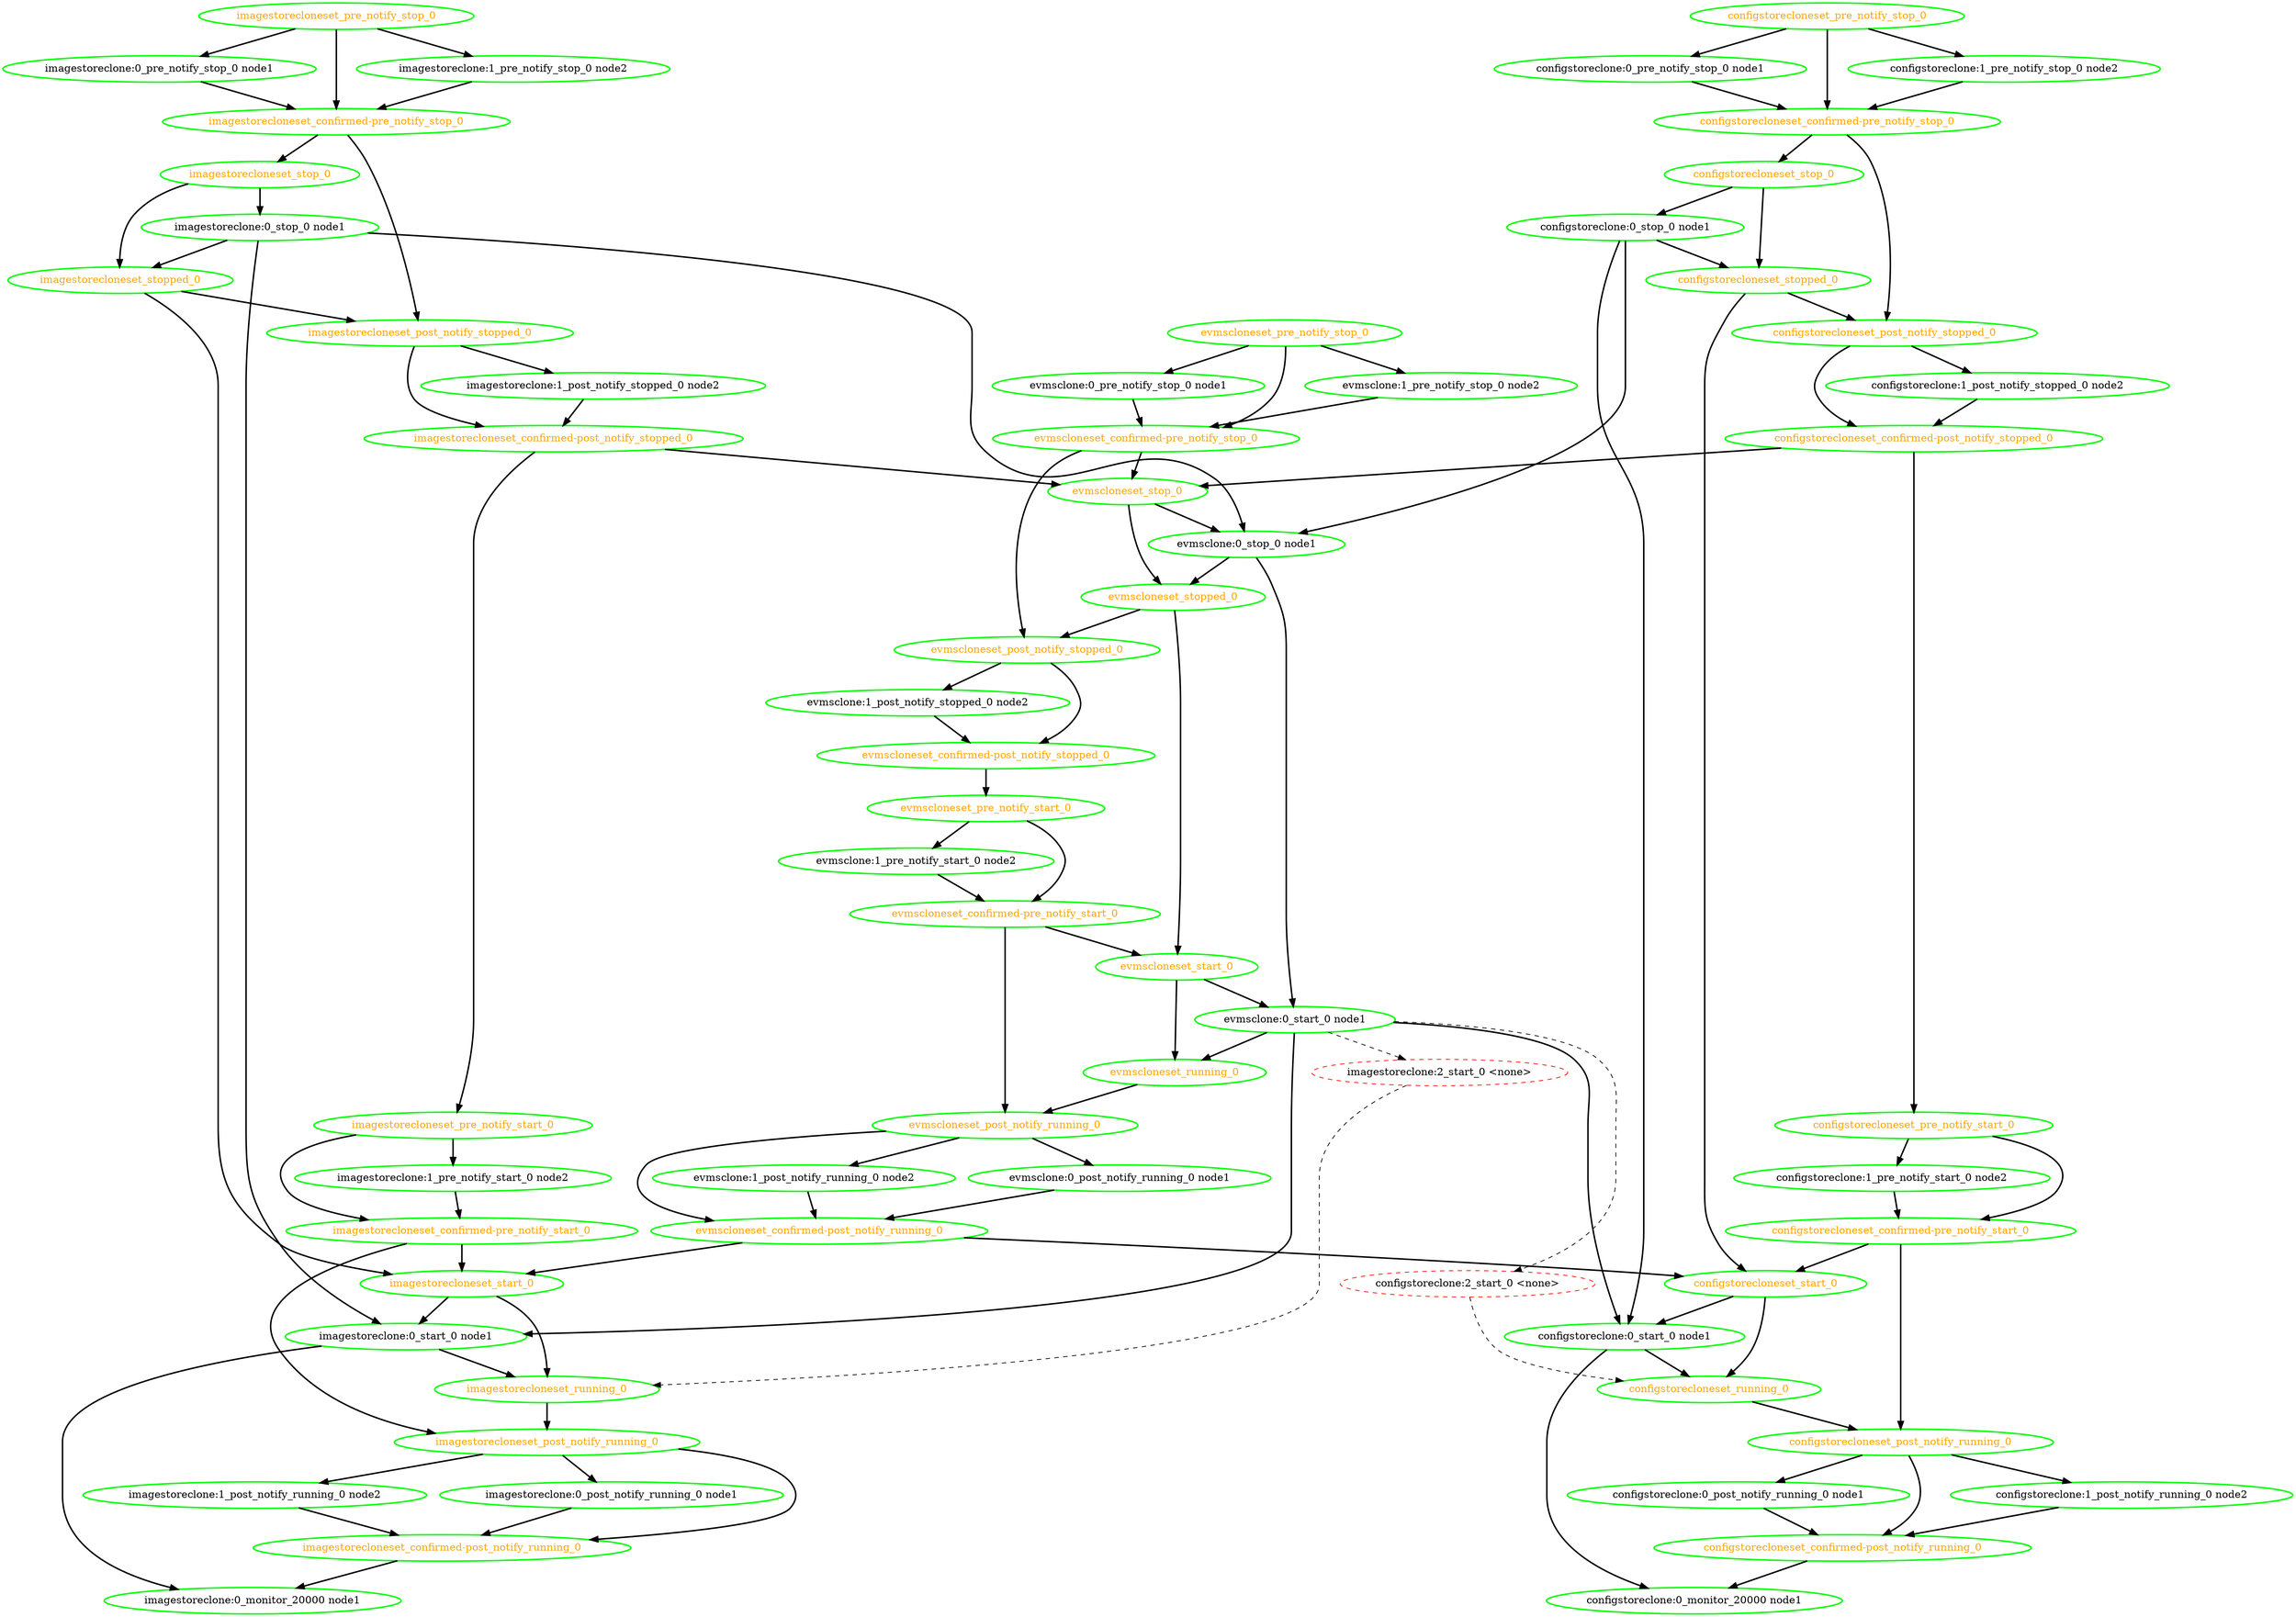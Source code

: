  digraph "g" {
"configstoreclone:0_monitor_20000 node1" [ style=bold color="green" fontcolor="black"]
"configstoreclone:0_post_notify_running_0 node1" -> "configstorecloneset_confirmed-post_notify_running_0" [ style = bold]
"configstoreclone:0_post_notify_running_0 node1" [ style=bold color="green" fontcolor="black"]
"configstoreclone:0_pre_notify_stop_0 node1" -> "configstorecloneset_confirmed-pre_notify_stop_0" [ style = bold]
"configstoreclone:0_pre_notify_stop_0 node1" [ style=bold color="green" fontcolor="black"]
"configstoreclone:0_start_0 node1" -> "configstoreclone:0_monitor_20000 node1" [ style = bold]
"configstoreclone:0_start_0 node1" -> "configstorecloneset_running_0" [ style = bold]
"configstoreclone:0_start_0 node1" [ style=bold color="green" fontcolor="black"]
"configstoreclone:0_stop_0 node1" -> "configstoreclone:0_start_0 node1" [ style = bold]
"configstoreclone:0_stop_0 node1" -> "configstorecloneset_stopped_0" [ style = bold]
"configstoreclone:0_stop_0 node1" -> "evmsclone:0_stop_0 node1" [ style = bold]
"configstoreclone:0_stop_0 node1" [ style=bold color="green" fontcolor="black"]
"configstoreclone:1_post_notify_running_0 node2" -> "configstorecloneset_confirmed-post_notify_running_0" [ style = bold]
"configstoreclone:1_post_notify_running_0 node2" [ style=bold color="green" fontcolor="black"]
"configstoreclone:1_post_notify_stopped_0 node2" -> "configstorecloneset_confirmed-post_notify_stopped_0" [ style = bold]
"configstoreclone:1_post_notify_stopped_0 node2" [ style=bold color="green" fontcolor="black"]
"configstoreclone:1_pre_notify_start_0 node2" -> "configstorecloneset_confirmed-pre_notify_start_0" [ style = bold]
"configstoreclone:1_pre_notify_start_0 node2" [ style=bold color="green" fontcolor="black"]
"configstoreclone:1_pre_notify_stop_0 node2" -> "configstorecloneset_confirmed-pre_notify_stop_0" [ style = bold]
"configstoreclone:1_pre_notify_stop_0 node2" [ style=bold color="green" fontcolor="black"]
"configstoreclone:2_start_0 <none>" -> "configstorecloneset_running_0" [ style = dashed]
"configstoreclone:2_start_0 <none>" [ style=dashed color="red" fontcolor="black"]
"configstorecloneset_confirmed-post_notify_running_0" -> "configstoreclone:0_monitor_20000 node1" [ style = bold]
"configstorecloneset_confirmed-post_notify_running_0" [ style=bold color="green" fontcolor="orange"]
"configstorecloneset_confirmed-post_notify_stopped_0" -> "configstorecloneset_pre_notify_start_0" [ style = bold]
"configstorecloneset_confirmed-post_notify_stopped_0" -> "evmscloneset_stop_0" [ style = bold]
"configstorecloneset_confirmed-post_notify_stopped_0" [ style=bold color="green" fontcolor="orange"]
"configstorecloneset_confirmed-pre_notify_start_0" -> "configstorecloneset_post_notify_running_0" [ style = bold]
"configstorecloneset_confirmed-pre_notify_start_0" -> "configstorecloneset_start_0" [ style = bold]
"configstorecloneset_confirmed-pre_notify_start_0" [ style=bold color="green" fontcolor="orange"]
"configstorecloneset_confirmed-pre_notify_stop_0" -> "configstorecloneset_post_notify_stopped_0" [ style = bold]
"configstorecloneset_confirmed-pre_notify_stop_0" -> "configstorecloneset_stop_0" [ style = bold]
"configstorecloneset_confirmed-pre_notify_stop_0" [ style=bold color="green" fontcolor="orange"]
"configstorecloneset_post_notify_running_0" -> "configstoreclone:0_post_notify_running_0 node1" [ style = bold]
"configstorecloneset_post_notify_running_0" -> "configstoreclone:1_post_notify_running_0 node2" [ style = bold]
"configstorecloneset_post_notify_running_0" -> "configstorecloneset_confirmed-post_notify_running_0" [ style = bold]
"configstorecloneset_post_notify_running_0" [ style=bold color="green" fontcolor="orange"]
"configstorecloneset_post_notify_stopped_0" -> "configstoreclone:1_post_notify_stopped_0 node2" [ style = bold]
"configstorecloneset_post_notify_stopped_0" -> "configstorecloneset_confirmed-post_notify_stopped_0" [ style = bold]
"configstorecloneset_post_notify_stopped_0" [ style=bold color="green" fontcolor="orange"]
"configstorecloneset_pre_notify_start_0" -> "configstoreclone:1_pre_notify_start_0 node2" [ style = bold]
"configstorecloneset_pre_notify_start_0" -> "configstorecloneset_confirmed-pre_notify_start_0" [ style = bold]
"configstorecloneset_pre_notify_start_0" [ style=bold color="green" fontcolor="orange"]
"configstorecloneset_pre_notify_stop_0" -> "configstoreclone:0_pre_notify_stop_0 node1" [ style = bold]
"configstorecloneset_pre_notify_stop_0" -> "configstoreclone:1_pre_notify_stop_0 node2" [ style = bold]
"configstorecloneset_pre_notify_stop_0" -> "configstorecloneset_confirmed-pre_notify_stop_0" [ style = bold]
"configstorecloneset_pre_notify_stop_0" [ style=bold color="green" fontcolor="orange"]
"configstorecloneset_running_0" -> "configstorecloneset_post_notify_running_0" [ style = bold]
"configstorecloneset_running_0" [ style=bold color="green" fontcolor="orange"]
"configstorecloneset_start_0" -> "configstoreclone:0_start_0 node1" [ style = bold]
"configstorecloneset_start_0" -> "configstorecloneset_running_0" [ style = bold]
"configstorecloneset_start_0" [ style=bold color="green" fontcolor="orange"]
"configstorecloneset_stop_0" -> "configstoreclone:0_stop_0 node1" [ style = bold]
"configstorecloneset_stop_0" -> "configstorecloneset_stopped_0" [ style = bold]
"configstorecloneset_stop_0" [ style=bold color="green" fontcolor="orange"]
"configstorecloneset_stopped_0" -> "configstorecloneset_post_notify_stopped_0" [ style = bold]
"configstorecloneset_stopped_0" -> "configstorecloneset_start_0" [ style = bold]
"configstorecloneset_stopped_0" [ style=bold color="green" fontcolor="orange"]
"evmsclone:0_post_notify_running_0 node1" -> "evmscloneset_confirmed-post_notify_running_0" [ style = bold]
"evmsclone:0_post_notify_running_0 node1" [ style=bold color="green" fontcolor="black"]
"evmsclone:0_pre_notify_stop_0 node1" -> "evmscloneset_confirmed-pre_notify_stop_0" [ style = bold]
"evmsclone:0_pre_notify_stop_0 node1" [ style=bold color="green" fontcolor="black"]
"evmsclone:0_start_0 node1" -> "configstoreclone:0_start_0 node1" [ style = bold]
"evmsclone:0_start_0 node1" -> "configstoreclone:2_start_0 <none>" [ style = dashed]
"evmsclone:0_start_0 node1" -> "evmscloneset_running_0" [ style = bold]
"evmsclone:0_start_0 node1" -> "imagestoreclone:0_start_0 node1" [ style = bold]
"evmsclone:0_start_0 node1" -> "imagestoreclone:2_start_0 <none>" [ style = dashed]
"evmsclone:0_start_0 node1" [ style=bold color="green" fontcolor="black"]
"evmsclone:0_stop_0 node1" -> "evmsclone:0_start_0 node1" [ style = bold]
"evmsclone:0_stop_0 node1" -> "evmscloneset_stopped_0" [ style = bold]
"evmsclone:0_stop_0 node1" [ style=bold color="green" fontcolor="black"]
"evmsclone:1_post_notify_running_0 node2" -> "evmscloneset_confirmed-post_notify_running_0" [ style = bold]
"evmsclone:1_post_notify_running_0 node2" [ style=bold color="green" fontcolor="black"]
"evmsclone:1_post_notify_stopped_0 node2" -> "evmscloneset_confirmed-post_notify_stopped_0" [ style = bold]
"evmsclone:1_post_notify_stopped_0 node2" [ style=bold color="green" fontcolor="black"]
"evmsclone:1_pre_notify_start_0 node2" -> "evmscloneset_confirmed-pre_notify_start_0" [ style = bold]
"evmsclone:1_pre_notify_start_0 node2" [ style=bold color="green" fontcolor="black"]
"evmsclone:1_pre_notify_stop_0 node2" -> "evmscloneset_confirmed-pre_notify_stop_0" [ style = bold]
"evmsclone:1_pre_notify_stop_0 node2" [ style=bold color="green" fontcolor="black"]
"evmscloneset_confirmed-post_notify_running_0" -> "configstorecloneset_start_0" [ style = bold]
"evmscloneset_confirmed-post_notify_running_0" -> "imagestorecloneset_start_0" [ style = bold]
"evmscloneset_confirmed-post_notify_running_0" [ style=bold color="green" fontcolor="orange"]
"evmscloneset_confirmed-post_notify_stopped_0" -> "evmscloneset_pre_notify_start_0" [ style = bold]
"evmscloneset_confirmed-post_notify_stopped_0" [ style=bold color="green" fontcolor="orange"]
"evmscloneset_confirmed-pre_notify_start_0" -> "evmscloneset_post_notify_running_0" [ style = bold]
"evmscloneset_confirmed-pre_notify_start_0" -> "evmscloneset_start_0" [ style = bold]
"evmscloneset_confirmed-pre_notify_start_0" [ style=bold color="green" fontcolor="orange"]
"evmscloneset_confirmed-pre_notify_stop_0" -> "evmscloneset_post_notify_stopped_0" [ style = bold]
"evmscloneset_confirmed-pre_notify_stop_0" -> "evmscloneset_stop_0" [ style = bold]
"evmscloneset_confirmed-pre_notify_stop_0" [ style=bold color="green" fontcolor="orange"]
"evmscloneset_post_notify_running_0" -> "evmsclone:0_post_notify_running_0 node1" [ style = bold]
"evmscloneset_post_notify_running_0" -> "evmsclone:1_post_notify_running_0 node2" [ style = bold]
"evmscloneset_post_notify_running_0" -> "evmscloneset_confirmed-post_notify_running_0" [ style = bold]
"evmscloneset_post_notify_running_0" [ style=bold color="green" fontcolor="orange"]
"evmscloneset_post_notify_stopped_0" -> "evmsclone:1_post_notify_stopped_0 node2" [ style = bold]
"evmscloneset_post_notify_stopped_0" -> "evmscloneset_confirmed-post_notify_stopped_0" [ style = bold]
"evmscloneset_post_notify_stopped_0" [ style=bold color="green" fontcolor="orange"]
"evmscloneset_pre_notify_start_0" -> "evmsclone:1_pre_notify_start_0 node2" [ style = bold]
"evmscloneset_pre_notify_start_0" -> "evmscloneset_confirmed-pre_notify_start_0" [ style = bold]
"evmscloneset_pre_notify_start_0" [ style=bold color="green" fontcolor="orange"]
"evmscloneset_pre_notify_stop_0" -> "evmsclone:0_pre_notify_stop_0 node1" [ style = bold]
"evmscloneset_pre_notify_stop_0" -> "evmsclone:1_pre_notify_stop_0 node2" [ style = bold]
"evmscloneset_pre_notify_stop_0" -> "evmscloneset_confirmed-pre_notify_stop_0" [ style = bold]
"evmscloneset_pre_notify_stop_0" [ style=bold color="green" fontcolor="orange"]
"evmscloneset_running_0" -> "evmscloneset_post_notify_running_0" [ style = bold]
"evmscloneset_running_0" [ style=bold color="green" fontcolor="orange"]
"evmscloneset_start_0" -> "evmsclone:0_start_0 node1" [ style = bold]
"evmscloneset_start_0" -> "evmscloneset_running_0" [ style = bold]
"evmscloneset_start_0" [ style=bold color="green" fontcolor="orange"]
"evmscloneset_stop_0" -> "evmsclone:0_stop_0 node1" [ style = bold]
"evmscloneset_stop_0" -> "evmscloneset_stopped_0" [ style = bold]
"evmscloneset_stop_0" [ style=bold color="green" fontcolor="orange"]
"evmscloneset_stopped_0" -> "evmscloneset_post_notify_stopped_0" [ style = bold]
"evmscloneset_stopped_0" -> "evmscloneset_start_0" [ style = bold]
"evmscloneset_stopped_0" [ style=bold color="green" fontcolor="orange"]
"imagestoreclone:0_monitor_20000 node1" [ style=bold color="green" fontcolor="black"]
"imagestoreclone:0_post_notify_running_0 node1" -> "imagestorecloneset_confirmed-post_notify_running_0" [ style = bold]
"imagestoreclone:0_post_notify_running_0 node1" [ style=bold color="green" fontcolor="black"]
"imagestoreclone:0_pre_notify_stop_0 node1" -> "imagestorecloneset_confirmed-pre_notify_stop_0" [ style = bold]
"imagestoreclone:0_pre_notify_stop_0 node1" [ style=bold color="green" fontcolor="black"]
"imagestoreclone:0_start_0 node1" -> "imagestoreclone:0_monitor_20000 node1" [ style = bold]
"imagestoreclone:0_start_0 node1" -> "imagestorecloneset_running_0" [ style = bold]
"imagestoreclone:0_start_0 node1" [ style=bold color="green" fontcolor="black"]
"imagestoreclone:0_stop_0 node1" -> "evmsclone:0_stop_0 node1" [ style = bold]
"imagestoreclone:0_stop_0 node1" -> "imagestoreclone:0_start_0 node1" [ style = bold]
"imagestoreclone:0_stop_0 node1" -> "imagestorecloneset_stopped_0" [ style = bold]
"imagestoreclone:0_stop_0 node1" [ style=bold color="green" fontcolor="black"]
"imagestoreclone:1_post_notify_running_0 node2" -> "imagestorecloneset_confirmed-post_notify_running_0" [ style = bold]
"imagestoreclone:1_post_notify_running_0 node2" [ style=bold color="green" fontcolor="black"]
"imagestoreclone:1_post_notify_stopped_0 node2" -> "imagestorecloneset_confirmed-post_notify_stopped_0" [ style = bold]
"imagestoreclone:1_post_notify_stopped_0 node2" [ style=bold color="green" fontcolor="black"]
"imagestoreclone:1_pre_notify_start_0 node2" -> "imagestorecloneset_confirmed-pre_notify_start_0" [ style = bold]
"imagestoreclone:1_pre_notify_start_0 node2" [ style=bold color="green" fontcolor="black"]
"imagestoreclone:1_pre_notify_stop_0 node2" -> "imagestorecloneset_confirmed-pre_notify_stop_0" [ style = bold]
"imagestoreclone:1_pre_notify_stop_0 node2" [ style=bold color="green" fontcolor="black"]
"imagestoreclone:2_start_0 <none>" -> "imagestorecloneset_running_0" [ style = dashed]
"imagestoreclone:2_start_0 <none>" [ style=dashed color="red" fontcolor="black"]
"imagestorecloneset_confirmed-post_notify_running_0" -> "imagestoreclone:0_monitor_20000 node1" [ style = bold]
"imagestorecloneset_confirmed-post_notify_running_0" [ style=bold color="green" fontcolor="orange"]
"imagestorecloneset_confirmed-post_notify_stopped_0" -> "evmscloneset_stop_0" [ style = bold]
"imagestorecloneset_confirmed-post_notify_stopped_0" -> "imagestorecloneset_pre_notify_start_0" [ style = bold]
"imagestorecloneset_confirmed-post_notify_stopped_0" [ style=bold color="green" fontcolor="orange"]
"imagestorecloneset_confirmed-pre_notify_start_0" -> "imagestorecloneset_post_notify_running_0" [ style = bold]
"imagestorecloneset_confirmed-pre_notify_start_0" -> "imagestorecloneset_start_0" [ style = bold]
"imagestorecloneset_confirmed-pre_notify_start_0" [ style=bold color="green" fontcolor="orange"]
"imagestorecloneset_confirmed-pre_notify_stop_0" -> "imagestorecloneset_post_notify_stopped_0" [ style = bold]
"imagestorecloneset_confirmed-pre_notify_stop_0" -> "imagestorecloneset_stop_0" [ style = bold]
"imagestorecloneset_confirmed-pre_notify_stop_0" [ style=bold color="green" fontcolor="orange"]
"imagestorecloneset_post_notify_running_0" -> "imagestoreclone:0_post_notify_running_0 node1" [ style = bold]
"imagestorecloneset_post_notify_running_0" -> "imagestoreclone:1_post_notify_running_0 node2" [ style = bold]
"imagestorecloneset_post_notify_running_0" -> "imagestorecloneset_confirmed-post_notify_running_0" [ style = bold]
"imagestorecloneset_post_notify_running_0" [ style=bold color="green" fontcolor="orange"]
"imagestorecloneset_post_notify_stopped_0" -> "imagestoreclone:1_post_notify_stopped_0 node2" [ style = bold]
"imagestorecloneset_post_notify_stopped_0" -> "imagestorecloneset_confirmed-post_notify_stopped_0" [ style = bold]
"imagestorecloneset_post_notify_stopped_0" [ style=bold color="green" fontcolor="orange"]
"imagestorecloneset_pre_notify_start_0" -> "imagestoreclone:1_pre_notify_start_0 node2" [ style = bold]
"imagestorecloneset_pre_notify_start_0" -> "imagestorecloneset_confirmed-pre_notify_start_0" [ style = bold]
"imagestorecloneset_pre_notify_start_0" [ style=bold color="green" fontcolor="orange"]
"imagestorecloneset_pre_notify_stop_0" -> "imagestoreclone:0_pre_notify_stop_0 node1" [ style = bold]
"imagestorecloneset_pre_notify_stop_0" -> "imagestoreclone:1_pre_notify_stop_0 node2" [ style = bold]
"imagestorecloneset_pre_notify_stop_0" -> "imagestorecloneset_confirmed-pre_notify_stop_0" [ style = bold]
"imagestorecloneset_pre_notify_stop_0" [ style=bold color="green" fontcolor="orange"]
"imagestorecloneset_running_0" -> "imagestorecloneset_post_notify_running_0" [ style = bold]
"imagestorecloneset_running_0" [ style=bold color="green" fontcolor="orange"]
"imagestorecloneset_start_0" -> "imagestoreclone:0_start_0 node1" [ style = bold]
"imagestorecloneset_start_0" -> "imagestorecloneset_running_0" [ style = bold]
"imagestorecloneset_start_0" [ style=bold color="green" fontcolor="orange"]
"imagestorecloneset_stop_0" -> "imagestoreclone:0_stop_0 node1" [ style = bold]
"imagestorecloneset_stop_0" -> "imagestorecloneset_stopped_0" [ style = bold]
"imagestorecloneset_stop_0" [ style=bold color="green" fontcolor="orange"]
"imagestorecloneset_stopped_0" -> "imagestorecloneset_post_notify_stopped_0" [ style = bold]
"imagestorecloneset_stopped_0" -> "imagestorecloneset_start_0" [ style = bold]
"imagestorecloneset_stopped_0" [ style=bold color="green" fontcolor="orange"]
}
